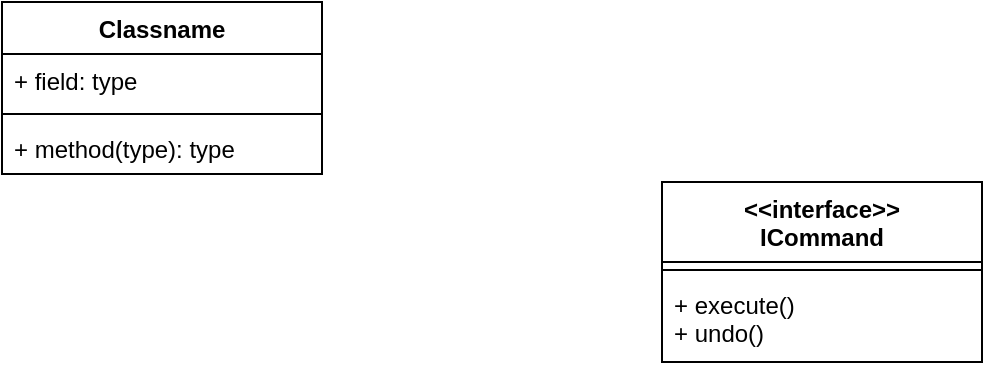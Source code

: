 <mxfile version="21.6.6" type="github">
  <diagram name="Page-1" id="ors8PCQA5oQEhgttmQ9g">
    <mxGraphModel dx="794" dy="438" grid="1" gridSize="10" guides="1" tooltips="1" connect="1" arrows="1" fold="1" page="1" pageScale="1" pageWidth="827" pageHeight="1169" math="0" shadow="0">
      <root>
        <mxCell id="0" />
        <mxCell id="1" parent="0" />
        <mxCell id="SXSgtUkd212jvgyOz3tg-1" value="Classname" style="swimlane;fontStyle=1;align=center;verticalAlign=top;childLayout=stackLayout;horizontal=1;startSize=26;horizontalStack=0;resizeParent=1;resizeParentMax=0;resizeLast=0;collapsible=1;marginBottom=0;whiteSpace=wrap;html=1;" vertex="1" parent="1">
          <mxGeometry x="160" y="10" width="160" height="86" as="geometry">
            <mxRectangle x="160" y="10" width="100" height="30" as="alternateBounds" />
          </mxGeometry>
        </mxCell>
        <mxCell id="SXSgtUkd212jvgyOz3tg-2" value="+ field: type" style="text;strokeColor=none;fillColor=none;align=left;verticalAlign=top;spacingLeft=4;spacingRight=4;overflow=hidden;rotatable=0;points=[[0,0.5],[1,0.5]];portConstraint=eastwest;whiteSpace=wrap;html=1;" vertex="1" parent="SXSgtUkd212jvgyOz3tg-1">
          <mxGeometry y="26" width="160" height="26" as="geometry" />
        </mxCell>
        <mxCell id="SXSgtUkd212jvgyOz3tg-3" value="" style="line;strokeWidth=1;fillColor=none;align=left;verticalAlign=middle;spacingTop=-1;spacingLeft=3;spacingRight=3;rotatable=0;labelPosition=right;points=[];portConstraint=eastwest;strokeColor=inherit;" vertex="1" parent="SXSgtUkd212jvgyOz3tg-1">
          <mxGeometry y="52" width="160" height="8" as="geometry" />
        </mxCell>
        <mxCell id="SXSgtUkd212jvgyOz3tg-4" value="+ method(type): type" style="text;strokeColor=none;fillColor=none;align=left;verticalAlign=top;spacingLeft=4;spacingRight=4;overflow=hidden;rotatable=0;points=[[0,0.5],[1,0.5]];portConstraint=eastwest;whiteSpace=wrap;html=1;" vertex="1" parent="SXSgtUkd212jvgyOz3tg-1">
          <mxGeometry y="60" width="160" height="26" as="geometry" />
        </mxCell>
        <mxCell id="SXSgtUkd212jvgyOz3tg-9" value="&amp;lt;&amp;lt;interface&amp;gt;&amp;gt;&lt;br&gt;ICommand" style="swimlane;fontStyle=1;align=center;verticalAlign=top;childLayout=stackLayout;horizontal=1;startSize=40;horizontalStack=0;resizeParent=1;resizeParentMax=0;resizeLast=0;collapsible=1;marginBottom=0;whiteSpace=wrap;html=1;" vertex="1" parent="1">
          <mxGeometry x="490" y="100" width="160" height="90" as="geometry" />
        </mxCell>
        <mxCell id="SXSgtUkd212jvgyOz3tg-11" value="" style="line;strokeWidth=1;fillColor=none;align=left;verticalAlign=middle;spacingTop=-1;spacingLeft=3;spacingRight=3;rotatable=0;labelPosition=right;points=[];portConstraint=eastwest;strokeColor=inherit;" vertex="1" parent="SXSgtUkd212jvgyOz3tg-9">
          <mxGeometry y="40" width="160" height="8" as="geometry" />
        </mxCell>
        <mxCell id="SXSgtUkd212jvgyOz3tg-12" value="+ execute()&lt;br&gt;+ undo()" style="text;strokeColor=none;fillColor=none;align=left;verticalAlign=top;spacingLeft=4;spacingRight=4;overflow=hidden;rotatable=0;points=[[0,0.5],[1,0.5]];portConstraint=eastwest;whiteSpace=wrap;html=1;" vertex="1" parent="SXSgtUkd212jvgyOz3tg-9">
          <mxGeometry y="48" width="160" height="42" as="geometry" />
        </mxCell>
      </root>
    </mxGraphModel>
  </diagram>
</mxfile>
